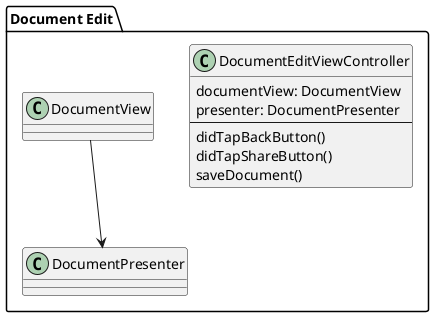 @startuml

package "Document Edit" {
    Class DocumentEditViewController {
        documentView: DocumentView
        presenter: DocumentPresenter
        --
        didTapBackButton()
        didTapShareButton()
        saveDocument()
    }

    Class DocumentView {

    }

    Class DocumentPresenter {

    }
}

DocumentView --down> DocumentPresenter
@enduml
